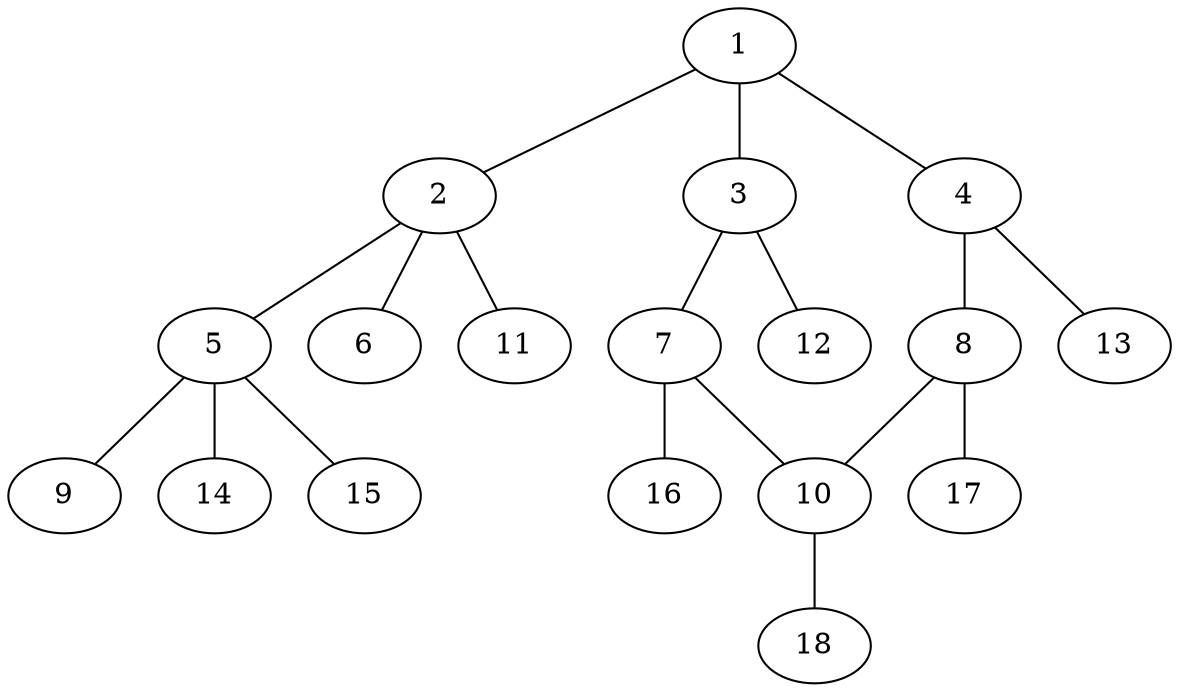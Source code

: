 graph molecule_949 {
	1	 [chem=C];
	2	 [chem=C];
	1 -- 2	 [valence=1];
	3	 [chem=C];
	1 -- 3	 [valence=1];
	4	 [chem=C];
	1 -- 4	 [valence=2];
	5	 [chem=C];
	2 -- 5	 [valence=1];
	6	 [chem=Br];
	2 -- 6	 [valence=1];
	11	 [chem=H];
	2 -- 11	 [valence=1];
	7	 [chem=C];
	3 -- 7	 [valence=2];
	12	 [chem=H];
	3 -- 12	 [valence=1];
	8	 [chem=C];
	4 -- 8	 [valence=1];
	13	 [chem=H];
	4 -- 13	 [valence=1];
	9	 [chem=Br];
	5 -- 9	 [valence=1];
	14	 [chem=H];
	5 -- 14	 [valence=1];
	15	 [chem=H];
	5 -- 15	 [valence=1];
	10	 [chem=C];
	7 -- 10	 [valence=1];
	16	 [chem=H];
	7 -- 16	 [valence=1];
	8 -- 10	 [valence=2];
	17	 [chem=H];
	8 -- 17	 [valence=1];
	18	 [chem=H];
	10 -- 18	 [valence=1];
}
